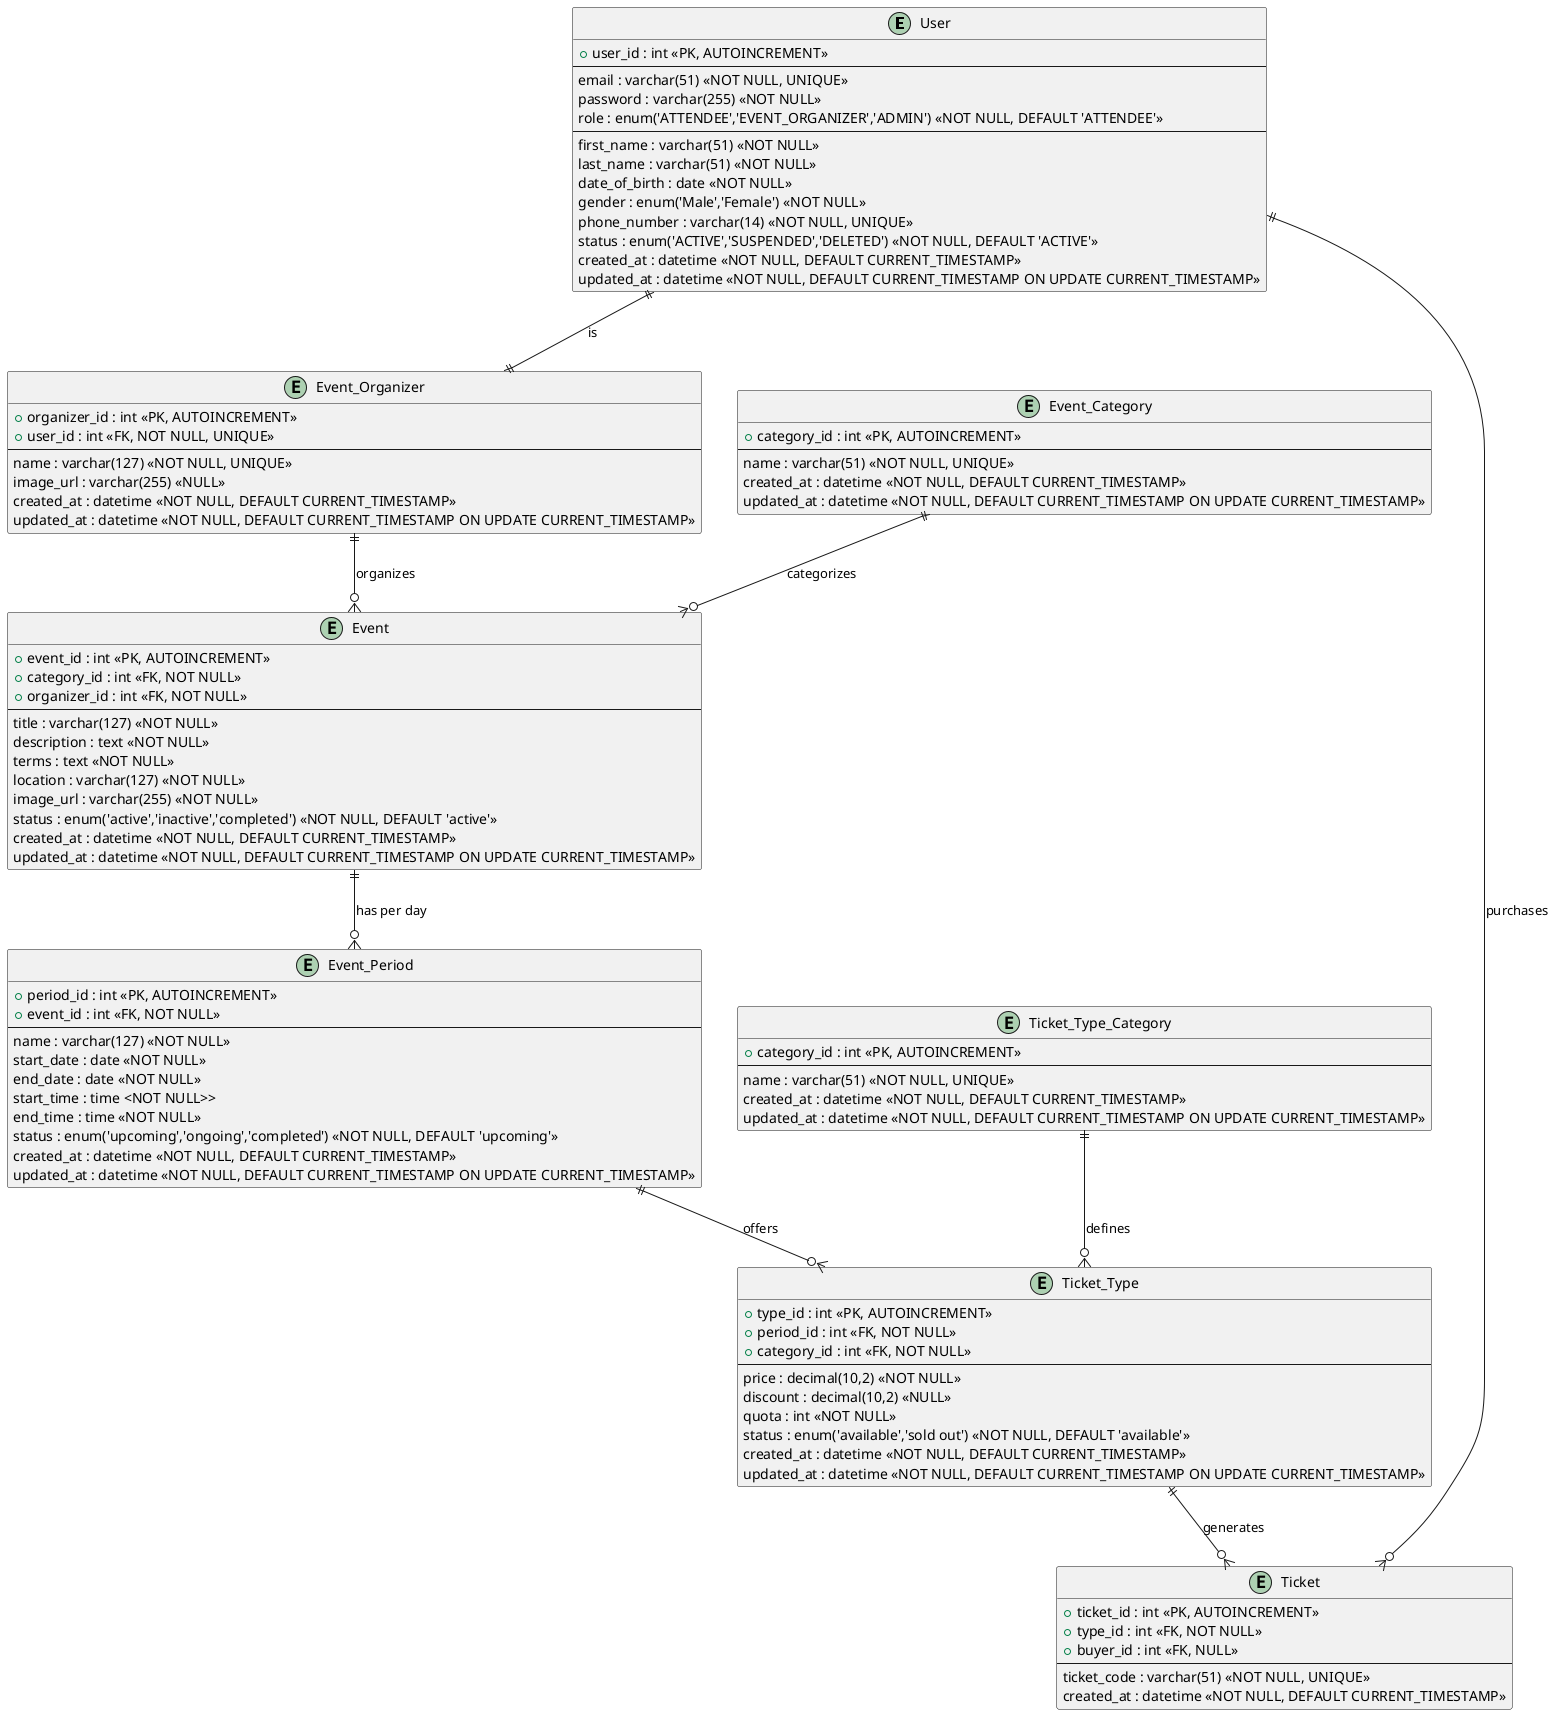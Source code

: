 @startuml erd

' === User ===
entity "User" as user {
  +user_id : int <<PK, AUTOINCREMENT>>
  --
  email : varchar(51) <<NOT NULL, UNIQUE>>
  password : varchar(255) <<NOT NULL>>
  role : enum('ATTENDEE','EVENT_ORGANIZER','ADMIN') <<NOT NULL, DEFAULT 'ATTENDEE'>>
  --
  first_name : varchar(51) <<NOT NULL>>
  last_name : varchar(51) <<NOT NULL>>
  date_of_birth : date <<NOT NULL>>
  gender : enum('Male','Female') <<NOT NULL>>
  phone_number : varchar(14) <<NOT NULL, UNIQUE>>
  status : enum('ACTIVE','SUSPENDED','DELETED') <<NOT NULL, DEFAULT 'ACTIVE'>>
  created_at : datetime <<NOT NULL, DEFAULT CURRENT_TIMESTAMP>>
  updated_at : datetime <<NOT NULL, DEFAULT CURRENT_TIMESTAMP ON UPDATE CURRENT_TIMESTAMP>>
}

' === Event Organizer ===
entity "Event_Organizer" as event_organizer {
  +organizer_id : int <<PK, AUTOINCREMENT>>
  +user_id : int <<FK, NOT NULL, UNIQUE>>
  --
  name : varchar(127) <<NOT NULL, UNIQUE>>
  image_url : varchar(255) <<NULL>>
  created_at : datetime <<NOT NULL, DEFAULT CURRENT_TIMESTAMP>>
  updated_at : datetime <<NOT NULL, DEFAULT CURRENT_TIMESTAMP ON UPDATE CURRENT_TIMESTAMP>>
}

' === Event Category ===
entity "Event_Category" as event_category {
  +category_id : int <<PK, AUTOINCREMENT>>
  --
  name : varchar(51) <<NOT NULL, UNIQUE>>
  created_at : datetime <<NOT NULL, DEFAULT CURRENT_TIMESTAMP>>
  updated_at : datetime <<NOT NULL, DEFAULT CURRENT_TIMESTAMP ON UPDATE CURRENT_TIMESTAMP>>
}

' === Event ===
entity "Event" as event {
  +event_id : int <<PK, AUTOINCREMENT>>
  +category_id : int <<FK, NOT NULL>>
  +organizer_id : int <<FK, NOT NULL>>
  --
  title : varchar(127) <<NOT NULL>>
  description : text <<NOT NULL>>
  terms : text <<NOT NULL>>
  location : varchar(127) <<NOT NULL>>
  image_url : varchar(255) <<NOT NULL>>
  status : enum('active','inactive','completed') <<NOT NULL, DEFAULT 'active'>>
  created_at : datetime <<NOT NULL, DEFAULT CURRENT_TIMESTAMP>>
  updated_at : datetime <<NOT NULL, DEFAULT CURRENT_TIMESTAMP ON UPDATE CURRENT_TIMESTAMP>>
}

' === Event Period ===
entity "Event_Period" as event_period {
  +period_id : int <<PK, AUTOINCREMENT>>
  +event_id : int <<FK, NOT NULL>>
  --
  name : varchar(127) <<NOT NULL>>
  start_date : date <<NOT NULL>>
  end_date : date <<NOT NULL>>
  start_time : time <NOT NULL>>
  end_time : time <<NOT NULL>>
  status : enum('upcoming','ongoing','completed') <<NOT NULL, DEFAULT 'upcoming'>>
  created_at : datetime <<NOT NULL, DEFAULT CURRENT_TIMESTAMP>>
  updated_at : datetime <<NOT NULL, DEFAULT CURRENT_TIMESTAMP ON UPDATE CURRENT_TIMESTAMP>>
}

' === Ticket Type Category (master/admin controlled) ===
entity "Ticket_Type_Category" as ticket_type_category {
  +category_id : int <<PK, AUTOINCREMENT>>
  --
  name : varchar(51) <<NOT NULL, UNIQUE>>
  created_at : datetime <<NOT NULL, DEFAULT CURRENT_TIMESTAMP>>
  updated_at : datetime <<NOT NULL, DEFAULT CURRENT_TIMESTAMP ON UPDATE CURRENT_TIMESTAMP>>
}

' === Ticket Type ===
entity "Ticket_Type" as ticket_type {
  +type_id : int <<PK, AUTOINCREMENT>>
  +period_id : int <<FK, NOT NULL>>
  +category_id : int <<FK, NOT NULL>>
  --
  price : decimal(10,2) <<NOT NULL>>
  discount : decimal(10,2) <<NULL>>
  quota : int <<NOT NULL>>
  status : enum('available','sold out') <<NOT NULL, DEFAULT 'available'>>
  created_at : datetime <<NOT NULL, DEFAULT CURRENT_TIMESTAMP>>
  updated_at : datetime <<NOT NULL, DEFAULT CURRENT_TIMESTAMP ON UPDATE CURRENT_TIMESTAMP>>
}

' === Ticket (user purchases) ===
entity "Ticket" as ticket {
  +ticket_id : int <<PK, AUTOINCREMENT>>
  +type_id : int <<FK, NOT NULL>>
  +buyer_id : int <<FK, NULL>>
  --
  ticket_code : varchar(51) <<NOT NULL, UNIQUE>>
  created_at : datetime <<NOT NULL, DEFAULT CURRENT_TIMESTAMP>>
}

' === Relasi ===
user ||--o{ ticket : "purchases"
user ||--|| event_organizer : "is"
event_category ||--o{ event : "categorizes"
event_organizer ||--o{ event : "organizes"
event ||--o{ event_period : "has per day"
ticket_type_category ||--o{ ticket_type : "defines"
event_period ||--o{ ticket_type : "offers"
ticket_type ||--o{ ticket : "generates"

@enduml
